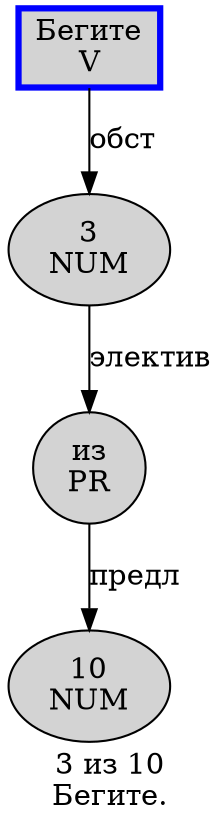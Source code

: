 digraph SENTENCE_2560 {
	graph [label="3 из 10
Бегите."]
	node [style=filled]
		0 [label="3
NUM" color="" fillcolor=lightgray penwidth=1 shape=ellipse]
		1 [label="из
PR" color="" fillcolor=lightgray penwidth=1 shape=ellipse]
		2 [label="10
NUM" color="" fillcolor=lightgray penwidth=1 shape=ellipse]
		3 [label="Бегите
V" color=blue fillcolor=lightgray penwidth=3 shape=box]
			3 -> 0 [label="обст"]
			1 -> 2 [label="предл"]
			0 -> 1 [label="электив"]
}